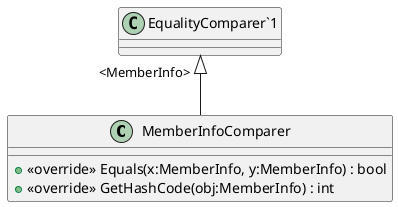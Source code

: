 @startuml
class MemberInfoComparer {
    + <<override>> Equals(x:MemberInfo, y:MemberInfo) : bool
    + <<override>> GetHashCode(obj:MemberInfo) : int
}
"EqualityComparer`1" "<MemberInfo>" <|-- MemberInfoComparer
@enduml
